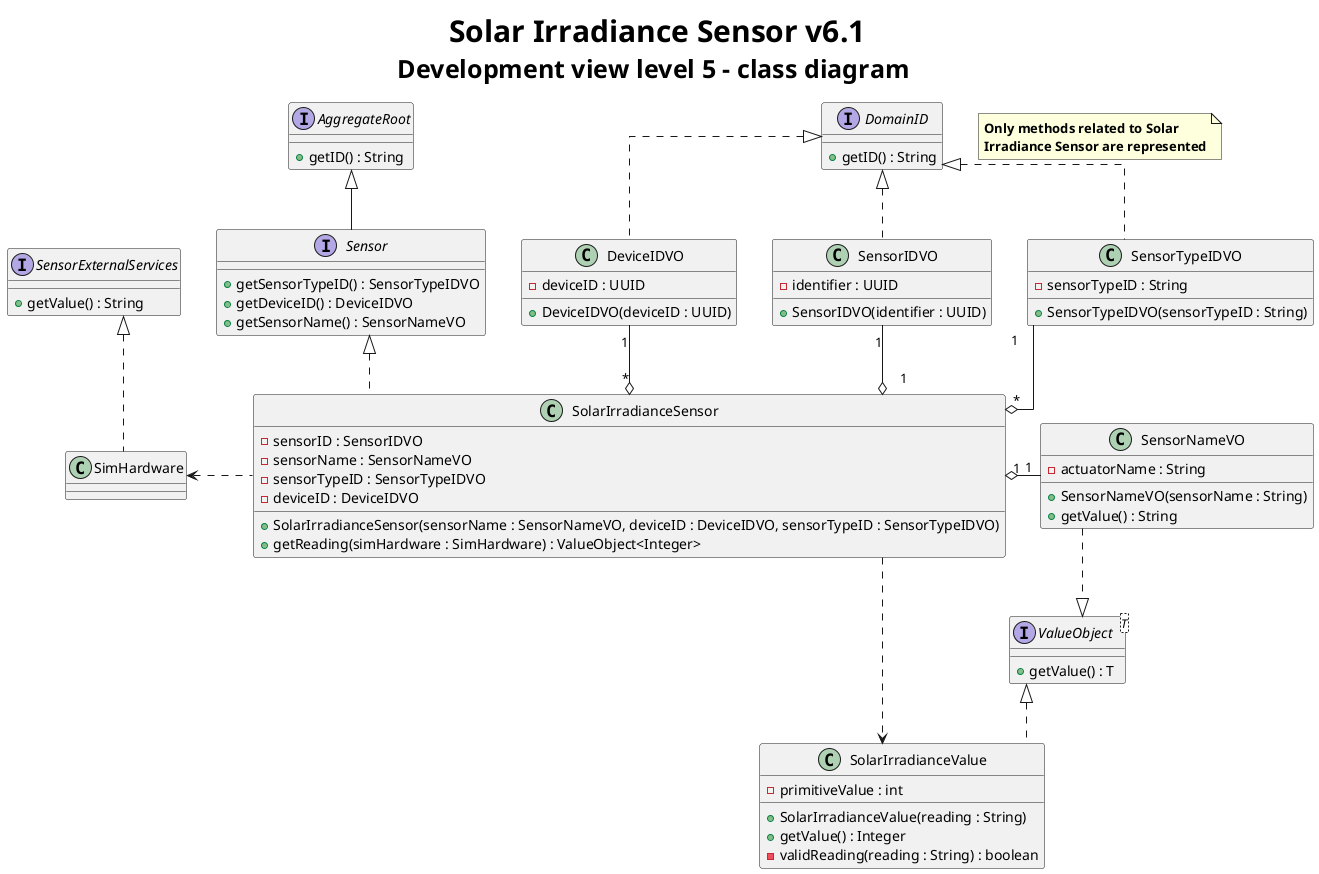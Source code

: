 @startuml
title <size: 30> Solar Irradiance Sensor v6.1\n<size: 25>Development view level 5 - class diagram

note "<b>Only methods related to Solar \n<b>Irradiance Sensor are represented" as 1


skinparam linetype ortho

interface Sensor {
    + getSensorTypeID() : SensorTypeIDVO
    + getDeviceID() : DeviceIDVO
    + getSensorName() : SensorNameVO
}

interface AggregateRoot {
    + getID() : String
}


interface ValueObject<T> {
    + getValue() : T
}

class SimHardware {
}

interface SensorExternalServices {
    + getValue() : String
}

class SolarIrradianceSensor {
    - sensorID : SensorIDVO
    - sensorName : SensorNameVO
    - sensorTypeID : SensorTypeIDVO
    - deviceID : DeviceIDVO

    + SolarIrradianceSensor(sensorName : SensorNameVO, deviceID : DeviceIDVO, sensorTypeID : SensorTypeIDVO)
    + getReading(simHardware : SimHardware) : ValueObject<Integer>

}

class SensorNameVO {
    - actuatorName : String
    + SensorNameVO(sensorName : String)
    + getValue() : String
}

class SensorIDVO {
    - identifier : UUID
    + SensorIDVO(identifier : UUID)
}

class SensorTypeIDVO {
    - sensorTypeID : String
    + SensorTypeIDVO(sensorTypeID : String)
}

class DeviceIDVO {
    - deviceID : UUID
    + DeviceIDVO(deviceID : UUID)
}

class SolarIrradianceValue {
    - primitiveValue : int

    + SolarIrradianceValue(reading : String)
    + getValue() : Integer
    - validReading(reading : String) : boolean
}

interface DomainID{
    + getID() : String
}

AggregateRoot <|-down- Sensor
ValueObject <|.. SolarIrradianceValue
Sensor <|.. SolarIrradianceSensor
SolarIrradianceSensor .right.> SolarIrradianceValue
SolarIrradianceSensor .left.> SimHardware
DomainID <|.. SensorIDVO
DomainID <|.. SensorTypeIDVO
DomainID <|.. DeviceIDVO
ValueObject <|.up. SensorNameVO
SensorNameVO "1" -left-o "1" SolarIrradianceSensor
SensorIDVO "1" --o "1" SolarIrradianceSensor
SensorTypeIDVO "1" --o "*" SolarIrradianceSensor
DeviceIDVO "1" --o "*" SolarIrradianceSensor
SensorExternalServices <|.. SimHardware

@enduml